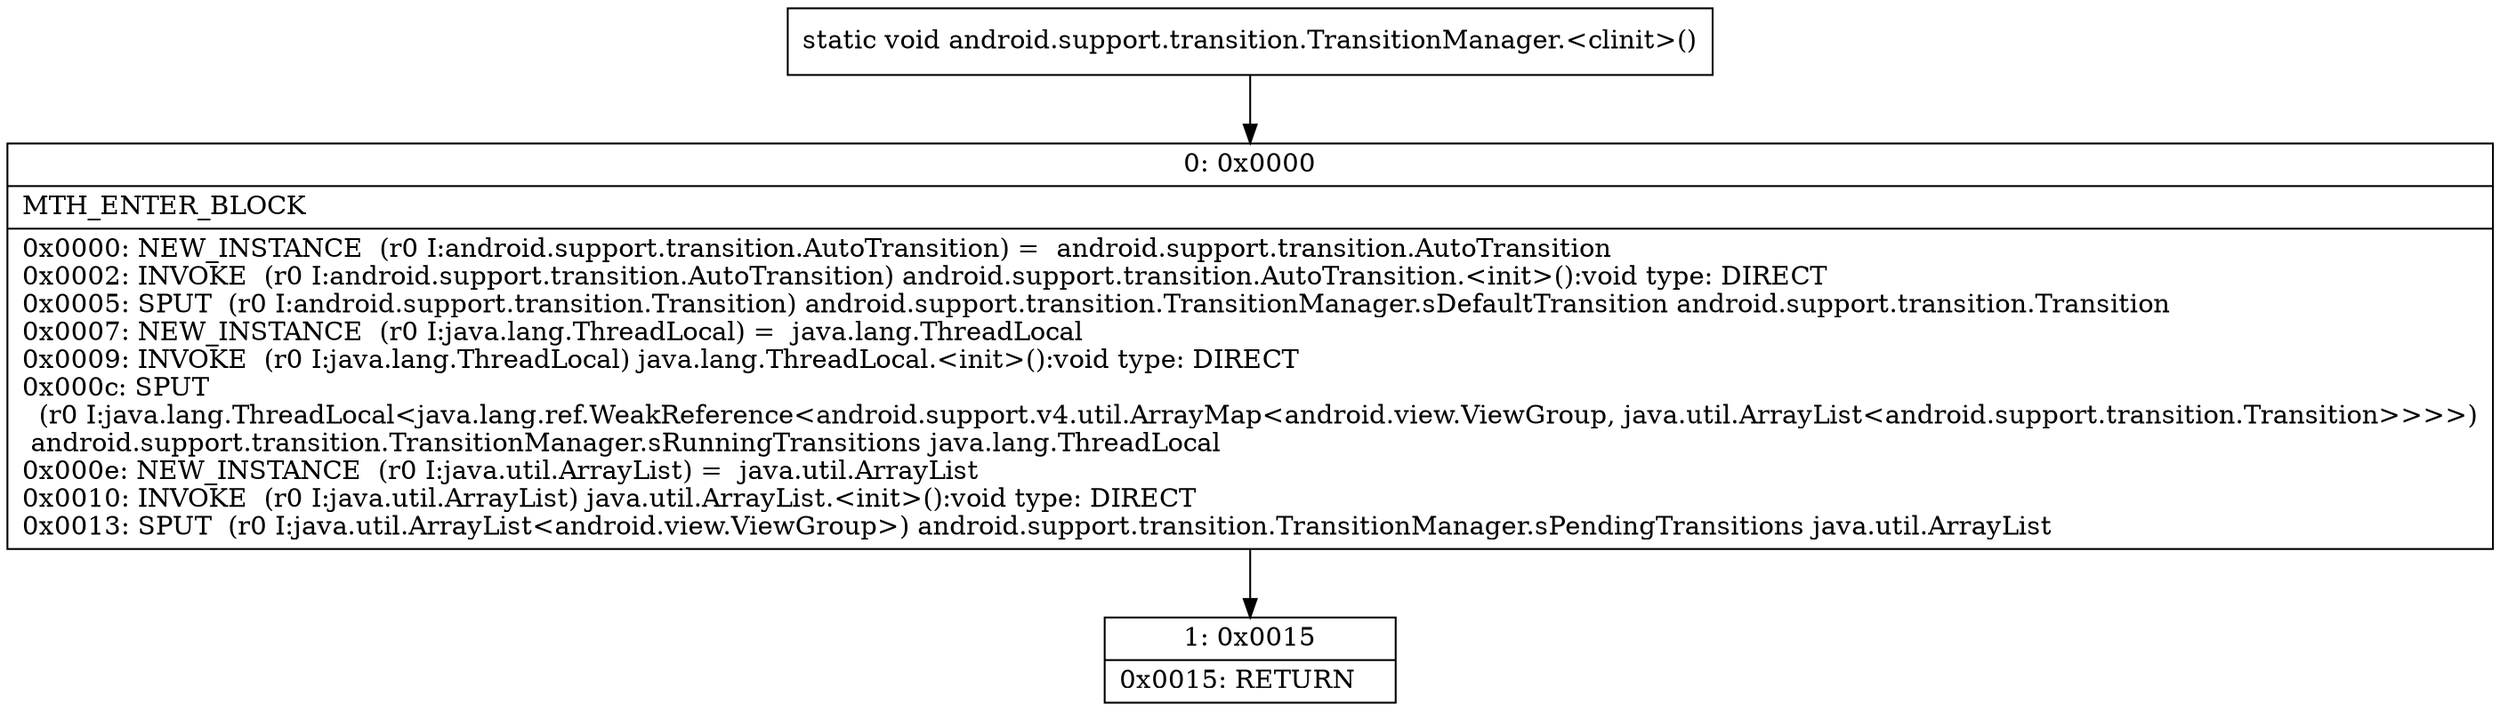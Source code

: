 digraph "CFG forandroid.support.transition.TransitionManager.\<clinit\>()V" {
Node_0 [shape=record,label="{0\:\ 0x0000|MTH_ENTER_BLOCK\l|0x0000: NEW_INSTANCE  (r0 I:android.support.transition.AutoTransition) =  android.support.transition.AutoTransition \l0x0002: INVOKE  (r0 I:android.support.transition.AutoTransition) android.support.transition.AutoTransition.\<init\>():void type: DIRECT \l0x0005: SPUT  (r0 I:android.support.transition.Transition) android.support.transition.TransitionManager.sDefaultTransition android.support.transition.Transition \l0x0007: NEW_INSTANCE  (r0 I:java.lang.ThreadLocal) =  java.lang.ThreadLocal \l0x0009: INVOKE  (r0 I:java.lang.ThreadLocal) java.lang.ThreadLocal.\<init\>():void type: DIRECT \l0x000c: SPUT  \l  (r0 I:java.lang.ThreadLocal\<java.lang.ref.WeakReference\<android.support.v4.util.ArrayMap\<android.view.ViewGroup, java.util.ArrayList\<android.support.transition.Transition\>\>\>\>)\l android.support.transition.TransitionManager.sRunningTransitions java.lang.ThreadLocal \l0x000e: NEW_INSTANCE  (r0 I:java.util.ArrayList) =  java.util.ArrayList \l0x0010: INVOKE  (r0 I:java.util.ArrayList) java.util.ArrayList.\<init\>():void type: DIRECT \l0x0013: SPUT  (r0 I:java.util.ArrayList\<android.view.ViewGroup\>) android.support.transition.TransitionManager.sPendingTransitions java.util.ArrayList \l}"];
Node_1 [shape=record,label="{1\:\ 0x0015|0x0015: RETURN   \l}"];
MethodNode[shape=record,label="{static void android.support.transition.TransitionManager.\<clinit\>() }"];
MethodNode -> Node_0;
Node_0 -> Node_1;
}


